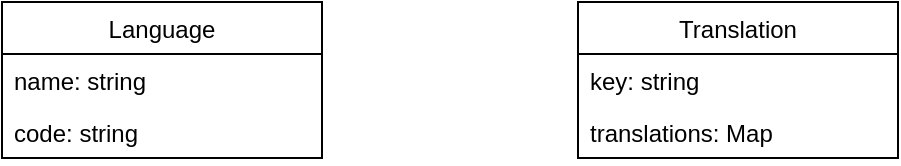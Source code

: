 <mxfile version="26.2.2" pages="2">
  <diagram id="C5RBs43oDa-KdzZeNtuy" name="Translator">
    <mxGraphModel dx="860" dy="563" grid="1" gridSize="10" guides="1" tooltips="1" connect="1" arrows="1" fold="1" page="1" pageScale="1" pageWidth="827" pageHeight="1169" math="0" shadow="0">
      <root>
        <mxCell id="WIyWlLk6GJQsqaUBKTNV-0" />
        <mxCell id="WIyWlLk6GJQsqaUBKTNV-1" parent="WIyWlLk6GJQsqaUBKTNV-0" />
        <mxCell id="zkfFHV4jXpPFQw0GAbJ--0" value="Language" style="swimlane;fontStyle=0;align=center;verticalAlign=top;childLayout=stackLayout;horizontal=1;startSize=26;horizontalStack=0;resizeParent=1;resizeLast=0;collapsible=1;marginBottom=0;rounded=0;shadow=0;strokeWidth=1;" parent="WIyWlLk6GJQsqaUBKTNV-1" vertex="1">
          <mxGeometry x="220" y="120" width="160" height="78" as="geometry">
            <mxRectangle x="230" y="140" width="160" height="26" as="alternateBounds" />
          </mxGeometry>
        </mxCell>
        <mxCell id="zkfFHV4jXpPFQw0GAbJ--1" value="name: string" style="text;align=left;verticalAlign=top;spacingLeft=4;spacingRight=4;overflow=hidden;rotatable=0;points=[[0,0.5],[1,0.5]];portConstraint=eastwest;" parent="zkfFHV4jXpPFQw0GAbJ--0" vertex="1">
          <mxGeometry y="26" width="160" height="26" as="geometry" />
        </mxCell>
        <mxCell id="zkfFHV4jXpPFQw0GAbJ--2" value="code: string" style="text;align=left;verticalAlign=top;spacingLeft=4;spacingRight=4;overflow=hidden;rotatable=0;points=[[0,0.5],[1,0.5]];portConstraint=eastwest;rounded=0;shadow=0;html=0;" parent="zkfFHV4jXpPFQw0GAbJ--0" vertex="1">
          <mxGeometry y="52" width="160" height="26" as="geometry" />
        </mxCell>
        <mxCell id="zkfFHV4jXpPFQw0GAbJ--17" value="Translation" style="swimlane;fontStyle=0;align=center;verticalAlign=top;childLayout=stackLayout;horizontal=1;startSize=26;horizontalStack=0;resizeParent=1;resizeLast=0;collapsible=1;marginBottom=0;rounded=0;shadow=0;strokeWidth=1;" parent="WIyWlLk6GJQsqaUBKTNV-1" vertex="1">
          <mxGeometry x="508" y="120" width="160" height="78" as="geometry">
            <mxRectangle x="550" y="140" width="160" height="26" as="alternateBounds" />
          </mxGeometry>
        </mxCell>
        <mxCell id="zkfFHV4jXpPFQw0GAbJ--18" value="key: string" style="text;align=left;verticalAlign=top;spacingLeft=4;spacingRight=4;overflow=hidden;rotatable=0;points=[[0,0.5],[1,0.5]];portConstraint=eastwest;" parent="zkfFHV4jXpPFQw0GAbJ--17" vertex="1">
          <mxGeometry y="26" width="160" height="26" as="geometry" />
        </mxCell>
        <mxCell id="zkfFHV4jXpPFQw0GAbJ--19" value="translations: Map" style="text;align=left;verticalAlign=top;spacingLeft=4;spacingRight=4;overflow=hidden;rotatable=0;points=[[0,0.5],[1,0.5]];portConstraint=eastwest;rounded=0;shadow=0;html=0;" parent="zkfFHV4jXpPFQw0GAbJ--17" vertex="1">
          <mxGeometry y="52" width="160" height="26" as="geometry" />
        </mxCell>
      </root>
    </mxGraphModel>
  </diagram>
  <diagram id="fXC-C-EFIOTl0RckmtS4" name="Permissions">
    <mxGraphModel dx="860" dy="563" grid="1" gridSize="10" guides="1" tooltips="1" connect="1" arrows="1" fold="1" page="1" pageScale="1" pageWidth="1169" pageHeight="827" math="0" shadow="0">
      <root>
        <mxCell id="0" />
        <mxCell id="1" parent="0" />
        <mxCell id="0OQFiwvWIhT1cQ6ZhbOb-6" value="" style="edgeStyle=orthogonalEdgeStyle;rounded=0;orthogonalLoop=1;jettySize=auto;html=1;" edge="1" parent="1" source="0OQFiwvWIhT1cQ6ZhbOb-4" target="0OQFiwvWIhT1cQ6ZhbOb-1">
          <mxGeometry relative="1" as="geometry" />
        </mxCell>
        <mxCell id="0OQFiwvWIhT1cQ6ZhbOb-27" style="edgeStyle=orthogonalEdgeStyle;rounded=0;orthogonalLoop=1;jettySize=auto;html=1;" edge="1" parent="1" source="0OQFiwvWIhT1cQ6ZhbOb-1" target="0OQFiwvWIhT1cQ6ZhbOb-10">
          <mxGeometry relative="1" as="geometry">
            <Array as="points">
              <mxPoint x="170" y="240" />
              <mxPoint x="530" y="240" />
              <mxPoint x="530" y="159" />
            </Array>
          </mxGeometry>
        </mxCell>
        <mxCell id="0OQFiwvWIhT1cQ6ZhbOb-1" value="UserRole" style="swimlane;fontStyle=0;align=center;verticalAlign=top;childLayout=stackLayout;horizontal=1;startSize=26;horizontalStack=0;resizeParent=1;resizeLast=0;collapsible=1;marginBottom=0;rounded=0;shadow=0;strokeWidth=1;" vertex="1" parent="1">
          <mxGeometry x="90" y="120" width="160" height="78" as="geometry">
            <mxRectangle x="230" y="140" width="160" height="26" as="alternateBounds" />
          </mxGeometry>
        </mxCell>
        <mxCell id="0OQFiwvWIhT1cQ6ZhbOb-7" value="userId: MongoId" style="text;align=left;verticalAlign=top;spacingLeft=4;spacingRight=4;overflow=hidden;rotatable=0;points=[[0,0.5],[1,0.5]];portConstraint=eastwest;" vertex="1" parent="0OQFiwvWIhT1cQ6ZhbOb-1">
          <mxGeometry y="26" width="160" height="26" as="geometry" />
        </mxCell>
        <mxCell id="0OQFiwvWIhT1cQ6ZhbOb-13" value="" style="edgeStyle=orthogonalEdgeStyle;rounded=0;orthogonalLoop=1;jettySize=auto;html=1;" edge="1" parent="1" source="0OQFiwvWIhT1cQ6ZhbOb-4" target="0OQFiwvWIhT1cQ6ZhbOb-10">
          <mxGeometry relative="1" as="geometry" />
        </mxCell>
        <mxCell id="0OQFiwvWIhT1cQ6ZhbOb-4" value="UserRoleHistory" style="swimlane;fontStyle=0;align=center;verticalAlign=top;childLayout=stackLayout;horizontal=1;startSize=26;horizontalStack=0;resizeParent=1;resizeLast=0;collapsible=1;marginBottom=0;rounded=0;shadow=0;strokeWidth=1;" vertex="1" parent="1">
          <mxGeometry x="330" y="120" width="160" height="78" as="geometry">
            <mxRectangle x="230" y="140" width="160" height="26" as="alternateBounds" />
          </mxGeometry>
        </mxCell>
        <mxCell id="0OQFiwvWIhT1cQ6ZhbOb-5" value="startDate: Date" style="text;align=left;verticalAlign=top;spacingLeft=4;spacingRight=4;overflow=hidden;rotatable=0;points=[[0,0.5],[1,0.5]];portConstraint=eastwest;" vertex="1" parent="0OQFiwvWIhT1cQ6ZhbOb-4">
          <mxGeometry y="26" width="160" height="26" as="geometry" />
        </mxCell>
        <mxCell id="0OQFiwvWIhT1cQ6ZhbOb-9" value="endDate: Date" style="text;align=left;verticalAlign=top;spacingLeft=4;spacingRight=4;overflow=hidden;rotatable=0;points=[[0,0.5],[1,0.5]];portConstraint=eastwest;" vertex="1" parent="0OQFiwvWIhT1cQ6ZhbOb-4">
          <mxGeometry y="52" width="160" height="26" as="geometry" />
        </mxCell>
        <mxCell id="0OQFiwvWIhT1cQ6ZhbOb-8" value="" style="edgeStyle=orthogonalEdgeStyle;rounded=0;orthogonalLoop=1;jettySize=auto;html=1;" edge="1" parent="1" source="0OQFiwvWIhT1cQ6ZhbOb-5" target="0OQFiwvWIhT1cQ6ZhbOb-7">
          <mxGeometry relative="1" as="geometry" />
        </mxCell>
        <mxCell id="0OQFiwvWIhT1cQ6ZhbOb-17" value="" style="edgeStyle=orthogonalEdgeStyle;rounded=0;orthogonalLoop=1;jettySize=auto;html=1;" edge="1" parent="1" source="0OQFiwvWIhT1cQ6ZhbOb-10" target="0OQFiwvWIhT1cQ6ZhbOb-14">
          <mxGeometry relative="1" as="geometry" />
        </mxCell>
        <mxCell id="0OQFiwvWIhT1cQ6ZhbOb-28" style="edgeStyle=orthogonalEdgeStyle;rounded=0;orthogonalLoop=1;jettySize=auto;html=1;" edge="1" parent="1" source="0OQFiwvWIhT1cQ6ZhbOb-10" target="0OQFiwvWIhT1cQ6ZhbOb-21">
          <mxGeometry relative="1" as="geometry">
            <Array as="points">
              <mxPoint x="790" y="159" />
              <mxPoint x="790" y="475" />
            </Array>
          </mxGeometry>
        </mxCell>
        <mxCell id="0OQFiwvWIhT1cQ6ZhbOb-10" value="Role" style="swimlane;fontStyle=0;align=center;verticalAlign=top;childLayout=stackLayout;horizontal=1;startSize=26;horizontalStack=0;resizeParent=1;resizeLast=0;collapsible=1;marginBottom=0;rounded=0;shadow=0;strokeWidth=1;" vertex="1" parent="1">
          <mxGeometry x="570" y="120" width="160" height="78" as="geometry">
            <mxRectangle x="230" y="140" width="160" height="26" as="alternateBounds" />
          </mxGeometry>
        </mxCell>
        <mxCell id="0OQFiwvWIhT1cQ6ZhbOb-11" value="name: string" style="text;align=left;verticalAlign=top;spacingLeft=4;spacingRight=4;overflow=hidden;rotatable=0;points=[[0,0.5],[1,0.5]];portConstraint=eastwest;" vertex="1" parent="0OQFiwvWIhT1cQ6ZhbOb-10">
          <mxGeometry y="26" width="160" height="26" as="geometry" />
        </mxCell>
        <mxCell id="0OQFiwvWIhT1cQ6ZhbOb-12" value="description: string" style="text;align=left;verticalAlign=top;spacingLeft=4;spacingRight=4;overflow=hidden;rotatable=0;points=[[0,0.5],[1,0.5]];portConstraint=eastwest;" vertex="1" parent="0OQFiwvWIhT1cQ6ZhbOb-10">
          <mxGeometry y="52" width="160" height="26" as="geometry" />
        </mxCell>
        <mxCell id="0OQFiwvWIhT1cQ6ZhbOb-24" value="" style="edgeStyle=orthogonalEdgeStyle;rounded=0;orthogonalLoop=1;jettySize=auto;html=1;" edge="1" parent="1" source="0OQFiwvWIhT1cQ6ZhbOb-14" target="0OQFiwvWIhT1cQ6ZhbOb-21">
          <mxGeometry relative="1" as="geometry" />
        </mxCell>
        <mxCell id="0OQFiwvWIhT1cQ6ZhbOb-14" value="RolePermissions" style="swimlane;fontStyle=0;align=center;verticalAlign=top;childLayout=stackLayout;horizontal=1;startSize=26;horizontalStack=0;resizeParent=1;resizeLast=0;collapsible=1;marginBottom=0;rounded=0;shadow=0;strokeWidth=1;" vertex="1" parent="1">
          <mxGeometry x="570" y="278" width="160" height="78" as="geometry">
            <mxRectangle x="230" y="140" width="160" height="26" as="alternateBounds" />
          </mxGeometry>
        </mxCell>
        <mxCell id="0OQFiwvWIhT1cQ6ZhbOb-19" value="startDate: Date" style="text;align=left;verticalAlign=top;spacingLeft=4;spacingRight=4;overflow=hidden;rotatable=0;points=[[0,0.5],[1,0.5]];portConstraint=eastwest;" vertex="1" parent="0OQFiwvWIhT1cQ6ZhbOb-14">
          <mxGeometry y="26" width="160" height="26" as="geometry" />
        </mxCell>
        <mxCell id="0OQFiwvWIhT1cQ6ZhbOb-20" value="endDate: Date" style="text;align=left;verticalAlign=top;spacingLeft=4;spacingRight=4;overflow=hidden;rotatable=0;points=[[0,0.5],[1,0.5]];portConstraint=eastwest;" vertex="1" parent="0OQFiwvWIhT1cQ6ZhbOb-14">
          <mxGeometry y="52" width="160" height="26" as="geometry" />
        </mxCell>
        <mxCell id="0OQFiwvWIhT1cQ6ZhbOb-21" value="Permissions" style="swimlane;fontStyle=0;align=center;verticalAlign=top;childLayout=stackLayout;horizontal=1;startSize=26;horizontalStack=0;resizeParent=1;resizeLast=0;collapsible=1;marginBottom=0;rounded=0;shadow=0;strokeWidth=1;" vertex="1" parent="1">
          <mxGeometry x="570" y="436" width="160" height="78" as="geometry">
            <mxRectangle x="230" y="140" width="160" height="26" as="alternateBounds" />
          </mxGeometry>
        </mxCell>
        <mxCell id="0OQFiwvWIhT1cQ6ZhbOb-25" value="name: string" style="text;align=left;verticalAlign=top;spacingLeft=4;spacingRight=4;overflow=hidden;rotatable=0;points=[[0,0.5],[1,0.5]];portConstraint=eastwest;" vertex="1" parent="0OQFiwvWIhT1cQ6ZhbOb-21">
          <mxGeometry y="26" width="160" height="26" as="geometry" />
        </mxCell>
        <mxCell id="0OQFiwvWIhT1cQ6ZhbOb-26" value="description: string" style="text;align=left;verticalAlign=top;spacingLeft=4;spacingRight=4;overflow=hidden;rotatable=0;points=[[0,0.5],[1,0.5]];portConstraint=eastwest;" vertex="1" parent="0OQFiwvWIhT1cQ6ZhbOb-21">
          <mxGeometry y="52" width="160" height="26" as="geometry" />
        </mxCell>
      </root>
    </mxGraphModel>
  </diagram>
</mxfile>
